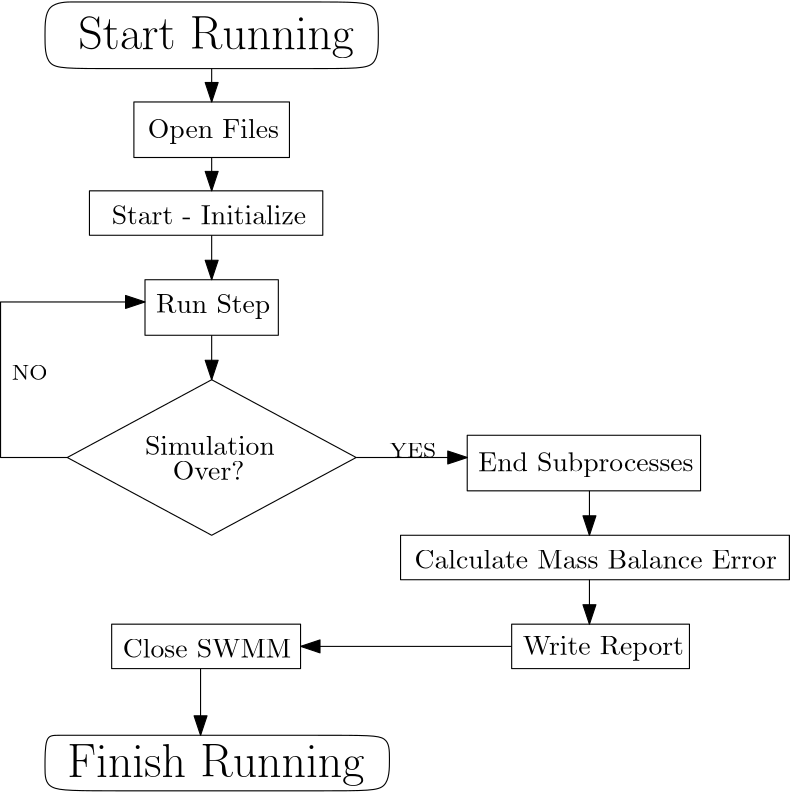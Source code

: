 <?xml version="1.0"?>
<!DOCTYPE ipe SYSTEM "ipe.dtd">
<ipe version="70005" creator="Ipe 7.1.5">
<info created="D:20140702222920" modified="D:20140702223810"/>
<ipestyle name="basic">
<symbol name="arrow/arc(spx)">
<path stroke="sym-stroke" fill="sym-stroke" pen="sym-pen">
0 0 m
-1 0.333 l
-1 -0.333 l
h
</path>
</symbol>
<symbol name="arrow/farc(spx)">
<path stroke="sym-stroke" fill="white" pen="sym-pen">
0 0 m
-1 0.333 l
-1 -0.333 l
h
</path>
</symbol>
<symbol name="mark/circle(sx)" transformations="translations">
<path fill="sym-stroke">
0.6 0 0 0.6 0 0 e
0.4 0 0 0.4 0 0 e
</path>
</symbol>
<symbol name="mark/disk(sx)" transformations="translations">
<path fill="sym-stroke">
0.6 0 0 0.6 0 0 e
</path>
</symbol>
<symbol name="mark/fdisk(sfx)" transformations="translations">
<group>
<path fill="sym-fill">
0.5 0 0 0.5 0 0 e
</path>
<path fill="sym-stroke" fillrule="eofill">
0.6 0 0 0.6 0 0 e
0.4 0 0 0.4 0 0 e
</path>
</group>
</symbol>
<symbol name="mark/box(sx)" transformations="translations">
<path fill="sym-stroke" fillrule="eofill">
-0.6 -0.6 m
0.6 -0.6 l
0.6 0.6 l
-0.6 0.6 l
h
-0.4 -0.4 m
0.4 -0.4 l
0.4 0.4 l
-0.4 0.4 l
h
</path>
</symbol>
<symbol name="mark/square(sx)" transformations="translations">
<path fill="sym-stroke">
-0.6 -0.6 m
0.6 -0.6 l
0.6 0.6 l
-0.6 0.6 l
h
</path>
</symbol>
<symbol name="mark/fsquare(sfx)" transformations="translations">
<group>
<path fill="sym-fill">
-0.5 -0.5 m
0.5 -0.5 l
0.5 0.5 l
-0.5 0.5 l
h
</path>
<path fill="sym-stroke" fillrule="eofill">
-0.6 -0.6 m
0.6 -0.6 l
0.6 0.6 l
-0.6 0.6 l
h
-0.4 -0.4 m
0.4 -0.4 l
0.4 0.4 l
-0.4 0.4 l
h
</path>
</group>
</symbol>
<symbol name="mark/cross(sx)" transformations="translations">
<group>
<path fill="sym-stroke">
-0.43 -0.57 m
0.57 0.43 l
0.43 0.57 l
-0.57 -0.43 l
h
</path>
<path fill="sym-stroke">
-0.43 0.57 m
0.57 -0.43 l
0.43 -0.57 l
-0.57 0.43 l
h
</path>
</group>
</symbol>
<symbol name="arrow/fnormal(spx)">
<path stroke="sym-stroke" fill="white" pen="sym-pen">
0 0 m
-1 0.333 l
-1 -0.333 l
h
</path>
</symbol>
<symbol name="arrow/pointed(spx)">
<path stroke="sym-stroke" fill="sym-stroke" pen="sym-pen">
0 0 m
-1 0.333 l
-0.8 0 l
-1 -0.333 l
h
</path>
</symbol>
<symbol name="arrow/fpointed(spx)">
<path stroke="sym-stroke" fill="white" pen="sym-pen">
0 0 m
-1 0.333 l
-0.8 0 l
-1 -0.333 l
h
</path>
</symbol>
<symbol name="arrow/linear(spx)">
<path stroke="sym-stroke" pen="sym-pen">
-1 0.333 m
0 0 l
-1 -0.333 l
</path>
</symbol>
<symbol name="arrow/fdouble(spx)">
<path stroke="sym-stroke" fill="white" pen="sym-pen">
0 0 m
-1 0.333 l
-1 -0.333 l
h
-1 0 m
-2 0.333 l
-2 -0.333 l
h
</path>
</symbol>
<symbol name="arrow/double(spx)">
<path stroke="sym-stroke" fill="sym-stroke" pen="sym-pen">
0 0 m
-1 0.333 l
-1 -0.333 l
h
-1 0 m
-2 0.333 l
-2 -0.333 l
h
</path>
</symbol>
<pen name="heavier" value="0.8"/>
<pen name="fat" value="1.2"/>
<pen name="ultrafat" value="2"/>
<symbolsize name="large" value="5"/>
<symbolsize name="small" value="2"/>
<symbolsize name="tiny" value="1.1"/>
<arrowsize name="large" value="10"/>
<arrowsize name="small" value="5"/>
<arrowsize name="tiny" value="3"/>
<color name="red" value="1 0 0"/>
<color name="green" value="0 1 0"/>
<color name="blue" value="0 0 1"/>
<color name="yellow" value="1 1 0"/>
<color name="orange" value="1 0.647 0"/>
<color name="gold" value="1 0.843 0"/>
<color name="purple" value="0.627 0.125 0.941"/>
<color name="gray" value="0.745"/>
<color name="brown" value="0.647 0.165 0.165"/>
<color name="navy" value="0 0 0.502"/>
<color name="pink" value="1 0.753 0.796"/>
<color name="seagreen" value="0.18 0.545 0.341"/>
<color name="turquoise" value="0.251 0.878 0.816"/>
<color name="violet" value="0.933 0.51 0.933"/>
<color name="darkblue" value="0 0 0.545"/>
<color name="darkcyan" value="0 0.545 0.545"/>
<color name="darkgray" value="0.663"/>
<color name="darkgreen" value="0 0.392 0"/>
<color name="darkmagenta" value="0.545 0 0.545"/>
<color name="darkorange" value="1 0.549 0"/>
<color name="darkred" value="0.545 0 0"/>
<color name="lightblue" value="0.678 0.847 0.902"/>
<color name="lightcyan" value="0.878 1 1"/>
<color name="lightgray" value="0.827"/>
<color name="lightgreen" value="0.565 0.933 0.565"/>
<color name="lightyellow" value="1 1 0.878"/>
<dashstyle name="dashed" value="[4] 0"/>
<dashstyle name="dotted" value="[1 3] 0"/>
<dashstyle name="dash dotted" value="[4 2 1 2] 0"/>
<dashstyle name="dash dot dotted" value="[4 2 1 2 1 2] 0"/>
<textsize name="large" value="\large"/>
<textsize name="Large" value="\Large"/>
<textsize name="LARGE" value="\LARGE"/>
<textsize name="huge" value="\huge"/>
<textsize name="Huge" value="\Huge"/>
<textsize name="small" value="\small"/>
<textsize name="footnote" value="\footnotesize"/>
<textsize name="tiny" value="\tiny"/>
<textstyle name="center" begin="\begin{center}" end="\end{center}"/>
<textstyle name="itemize" begin="\begin{itemize}" end="\end{itemize}"/>
<textstyle name="item" begin="\begin{itemize}\item{}" end="\end{itemize}"/>
<gridsize name="4 pts" value="4"/>
<gridsize name="8 pts (~3 mm)" value="8"/>
<gridsize name="16 pts (~6 mm)" value="16"/>
<gridsize name="32 pts (~12 mm)" value="32"/>
<gridsize name="10 pts (~3.5 mm)" value="10"/>
<gridsize name="20 pts (~7 mm)" value="20"/>
<gridsize name="14 pts (~5 mm)" value="14"/>
<gridsize name="28 pts (~10 mm)" value="28"/>
<gridsize name="56 pts (~20 mm)" value="56"/>
<anglesize name="90 deg" value="90"/>
<anglesize name="60 deg" value="60"/>
<anglesize name="45 deg" value="45"/>
<anglesize name="30 deg" value="30"/>
<anglesize name="22.5 deg" value="22.5"/>
<tiling name="falling" angle="-60" step="4" width="1"/>
<tiling name="rising" angle="30" step="4" width="1"/>
</ipestyle>
<page>
<layer name="alpha"/>
<view layers="alpha" active="alpha"/>
<text layer="alpha" matrix="1 0 0 1 36 55" transformations="translations" pos="192 736" stroke="black" type="label" width="99.263" height="11.76" depth="3.35" valign="baseline" size="LARGE">Start Running</text>
<text matrix="1 0 0 1 69 71" transformations="translations" pos="184 688" stroke="black" type="label" width="47.24" height="6.926" depth="1.93" valign="baseline">Open Files</text>
<text matrix="1 0 0 1 -104 0" transformations="translations" pos="344 728" stroke="black" type="label" width="70.043" height="6.918" depth="0" valign="baseline">Start - Initialize</text>
<text matrix="1 0 0 1 -80 16" transformations="translations" pos="336 680" stroke="black" type="label" width="41.096" height="6.815" depth="1.93" valign="baseline">Run Step</text>
<text matrix="1 0 0 1 -160 -119" transformations="translations" pos="384 648" stroke="black" type="label" width="107.02" height="11.954" depth="3.35" valign="baseline" size="LARGE">Finish Running</text>
<text matrix="1 0 0 1 204 -27" transformations="translations" pos="184 600" stroke="black" type="label" width="58.032" height="6.815" depth="1.93" valign="baseline">Write Report</text>
<text matrix="1 0 0 1 37 12" transformations="translations" pos="312 592" stroke="black" type="label" width="130.538" height="6.918" depth="0" valign="baseline">Calculate Mass Balance Error</text>
<text matrix="1 0 0 1 60 71" transformations="translations" pos="312 568" stroke="black" type="label" width="77.543" height="6.926" depth="1.93" valign="baseline">End Subprocesses</text>
<text matrix="1 0 0 1 156 -132" transformations="translations" pos="88 704" stroke="black" type="label" width="60.662" height="6.918" depth="0" valign="baseline">Close SWMM</text>
<text matrix="1 0 0 1 180 -51" transformations="translations" pos="72 696" stroke="black" type="label" width="50.09" height="6.918" depth="0" valign="baseline">Simulation

</text>
<text matrix="1 0 0 1 182 -12" transformations="translations" pos="80 648" stroke="black" type="label" width="30.192" height="6.918" depth="0" valign="baseline"> Over?
</text>
<path matrix="1 0 0 1 180 -48" stroke="black">
96 720 m
44 692 l
96 664 l
148 692 l
96 720 l
96 720 l
</path>
<path stroke="black">
228 808 m
216 808
216 796
216 784
228 784
324 784
336 784
336 796
336 808
324 808
228 808
228 808 s
</path>
<path matrix="1 0 0 1 4 0" stroke="black">
244 772 m
244 752 l
300 752 l
300 772 l
h
</path>
<path stroke="black">
232 740 m
232 724 l
316 724 l
316 740 l
h
</path>
<path matrix="1 0 0 1 0 8" stroke="black">
252 700 m
252 680 l
300 680 l
300 700 l
h
</path>
<path stroke="black" arrow="normal/normal">
276 688 m
276 672 l
</path>
<path stroke="black" arrow="normal/normal">
276 724 m
276 708 l
</path>
<path stroke="black" arrow="normal/normal">
276 752 m
276 740 l
</path>
<path stroke="black" arrow="normal/normal">
276 784 m
276 772 l
</path>
<path stroke="black" arrow="normal/normal">
224 644 m
200 644 l
200 696 l
200 700 l
252 700 l
</path>
<path matrix="1 0 0 1 -12 0" stroke="black">
380 652 m
380 632 l
464 632 l
464 652 l
h
</path>
<path matrix="1 0 0 1 -20 -4" stroke="black">
364 620 m
364 604 l
504 604 l
504 620 l
h
</path>
<path matrix="1 0 0 1 -16 -4" stroke="black">
400 588 m
400 572 l
464 572 l
464 588 l
h
</path>
<path stroke="black" arrow="normal/normal">
328 644 m
368 644 l
</path>
<path stroke="black">
240 584 m
240 568 l
308 568 l
308 584 l
h
</path>
<path stroke="black" arrow="normal/normal">
384 576 m
308 576 l
</path>
<path stroke="black">
232 544 m
220 544
216 544
216 532
216 524
232 524
328 524
340 524
340 536
340 544
328 544
232 544 s
</path>
<path stroke="black" arrow="normal/normal">
272 568 m
272 544 l
</path>
<path stroke="black" arrow="normal/normal">
412 632 m
412 616 l
</path>
<path stroke="black" arrow="normal/normal">
412 600 m
412 584 l
</path>
<text transformations="translations" pos="340 644" stroke="black" type="label" width="16.807" height="5.446" depth="0" valign="baseline" size="footnote">YES</text>
<text transformations="translations" pos="204 672" stroke="black" type="label" width="12.929" height="5.446" depth="0" valign="baseline" size="footnote">NO</text>
<path stroke="black">
484 616 m
484 600 l
</path>
</page>
</ipe>
